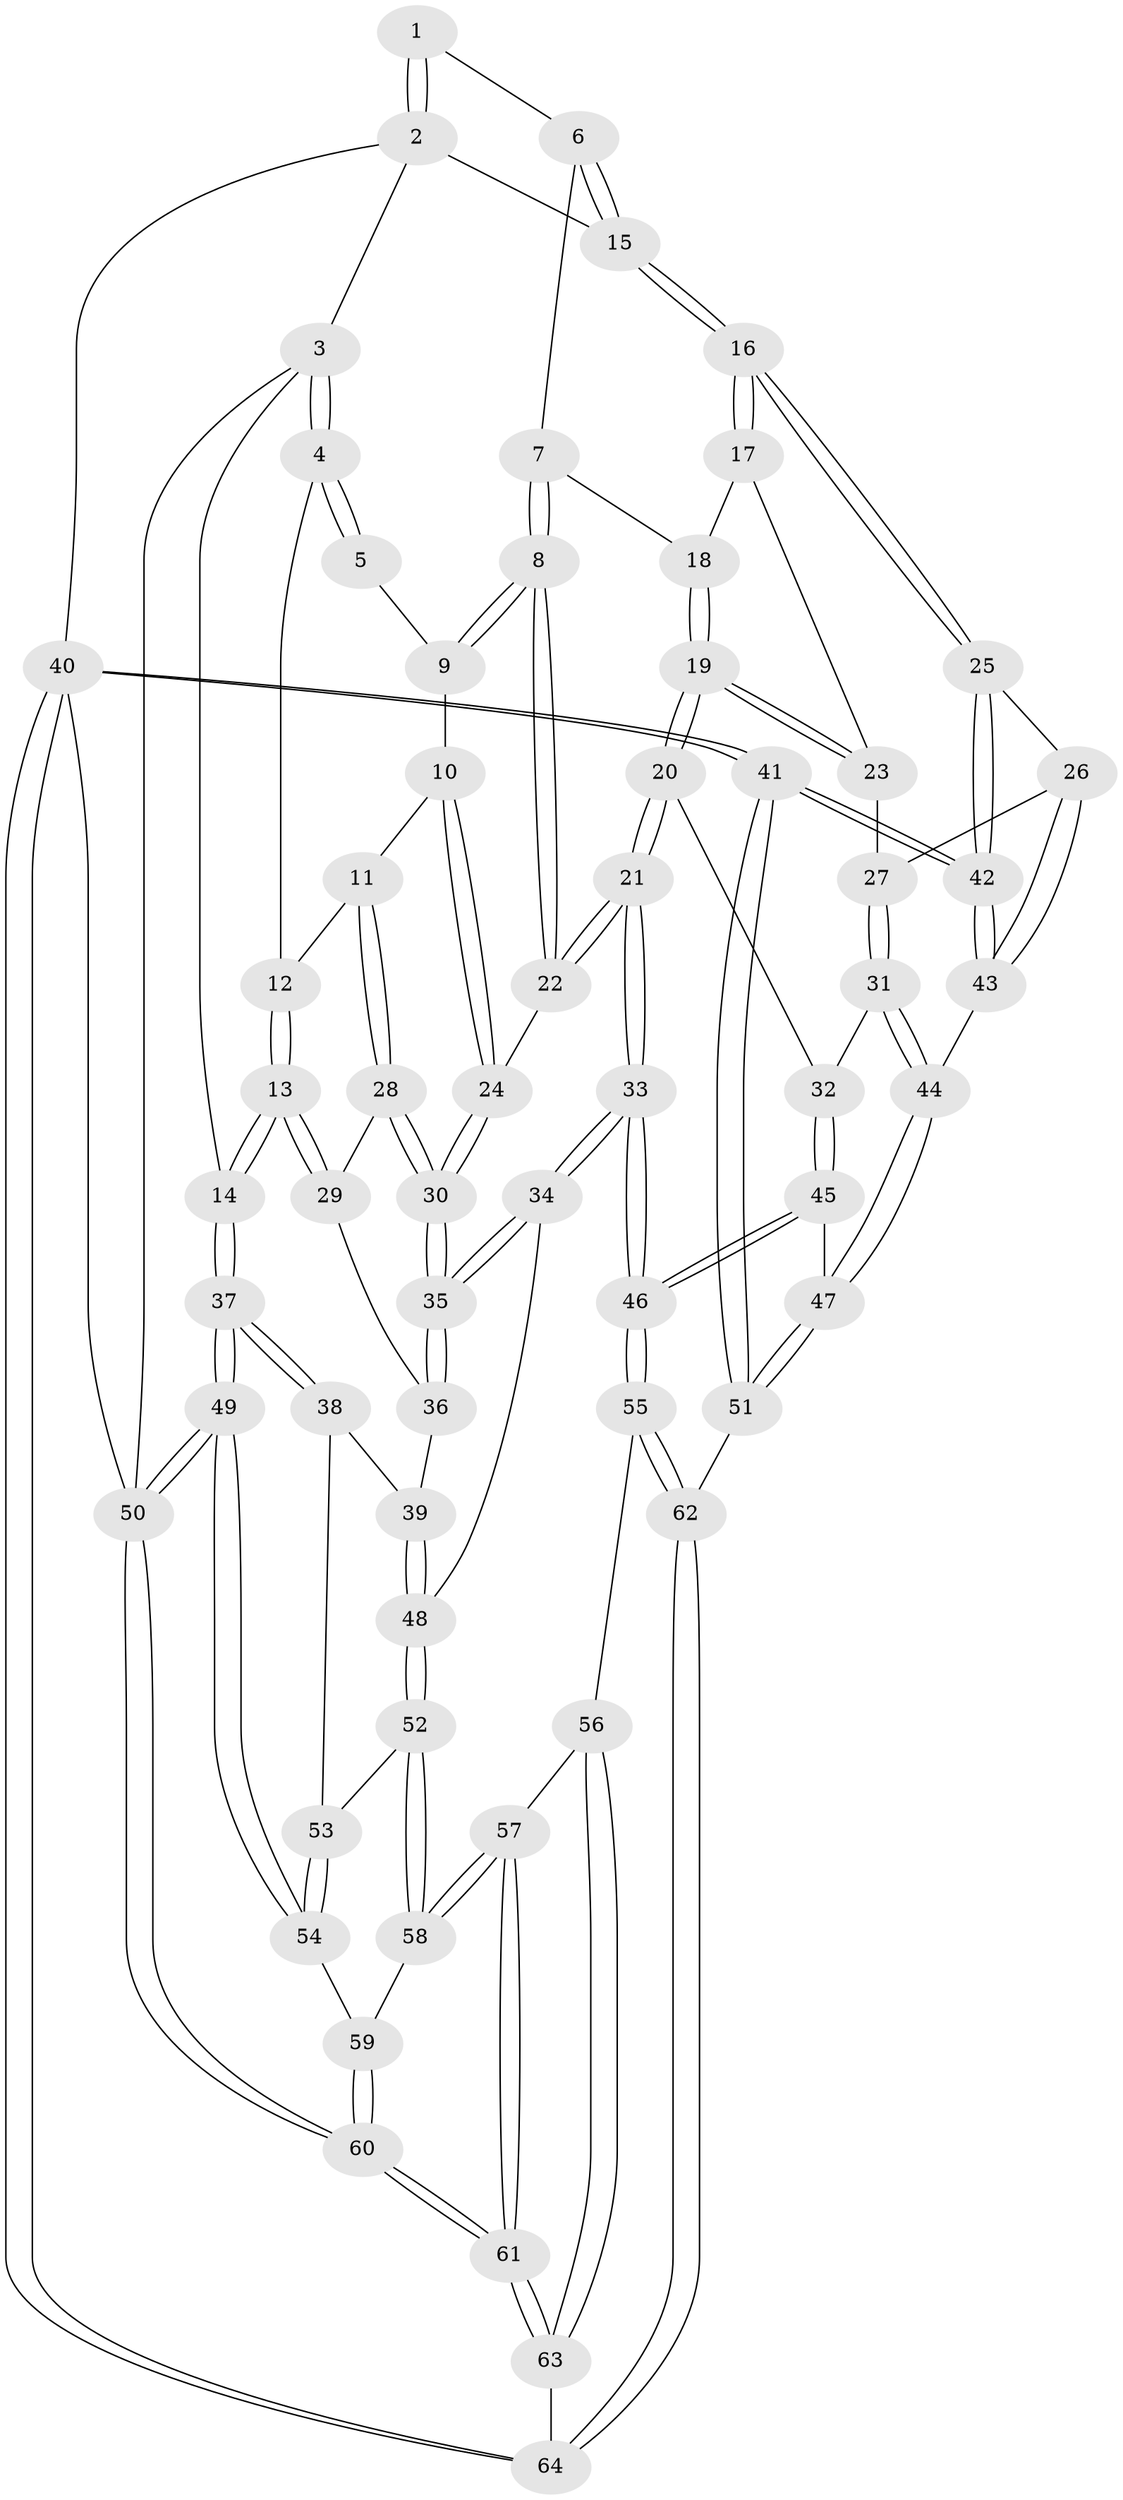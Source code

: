 // coarse degree distribution, {3: 0.1875, 4: 0.4375, 5: 0.28125, 6: 0.0625, 7: 0.03125}
// Generated by graph-tools (version 1.1) at 2025/04/03/04/25 22:04:32]
// undirected, 64 vertices, 157 edges
graph export_dot {
graph [start="1"]
  node [color=gray90,style=filled];
  1 [pos="+0.5139371677836027+0"];
  2 [pos="+1+0"];
  3 [pos="+0+0"];
  4 [pos="+0+0"];
  5 [pos="+0.2372858250390605+0"];
  6 [pos="+0.5314745364877015+0.11955945863197985"];
  7 [pos="+0.5148419890652306+0.14688739259057934"];
  8 [pos="+0.4198359258777907+0.1708874474722359"];
  9 [pos="+0.2525614461714508+0"];
  10 [pos="+0.1919367469871168+0.21484468643789226"];
  11 [pos="+0.15770868068648156+0.22888520655141897"];
  12 [pos="+0.09732015316949628+0.15109498927597054"];
  13 [pos="+0+0.25344750419223905"];
  14 [pos="+0+0.2530926497691494"];
  15 [pos="+1+0"];
  16 [pos="+1+0"];
  17 [pos="+0.8114741687066701+0.13661513817529655"];
  18 [pos="+0.5331750477456334+0.15992844038664064"];
  19 [pos="+0.66007482447388+0.2963898091103967"];
  20 [pos="+0.6508249756718323+0.351064642039754"];
  21 [pos="+0.46966917195703217+0.40358190756344825"];
  22 [pos="+0.39028538632411347+0.2249632052219878"];
  23 [pos="+0.7324482659035837+0.236159891771336"];
  24 [pos="+0.35301403919742547+0.23602343183542251"];
  25 [pos="+1+0.18889070154597398"];
  26 [pos="+0.948583062852123+0.31634238776436374"];
  27 [pos="+0.8152457505980995+0.33530207177319193"];
  28 [pos="+0.12871718606796417+0.2765463746438507"];
  29 [pos="+0.10886486721677238+0.28442714055545737"];
  30 [pos="+0.2319188332983215+0.42931002088856834"];
  31 [pos="+0.715378689370747+0.4188973179958605"];
  32 [pos="+0.6764978722788737+0.3839257646184642"];
  33 [pos="+0.4289705972555548+0.5151431583647849"];
  34 [pos="+0.23560123522232312+0.46806068688376395"];
  35 [pos="+0.23427602909816794+0.4581848158162607"];
  36 [pos="+0.07493519409172769+0.3734790937206302"];
  37 [pos="+0+0.4641334502965496"];
  38 [pos="+0+0.476009482606069"];
  39 [pos="+0.02921954621860585+0.4577752242436584"];
  40 [pos="+1+1"];
  41 [pos="+1+0.887655971873936"];
  42 [pos="+1+0.806293608899407"];
  43 [pos="+0.8556216594741418+0.4450074245158553"];
  44 [pos="+0.746180144485314+0.4690076972384096"];
  45 [pos="+0.5147454923004587+0.618479015273548"];
  46 [pos="+0.4742762301982463+0.6261945498731104"];
  47 [pos="+0.7266425079969799+0.6046048906123525"];
  48 [pos="+0.1805616771923614+0.5144256186850045"];
  49 [pos="+0+0.911527245419301"];
  50 [pos="+0+1"];
  51 [pos="+0.8552830444622737+0.7378158491818286"];
  52 [pos="+0.17396960018685512+0.5503766546779992"];
  53 [pos="+0.04015593719685366+0.5909872092212113"];
  54 [pos="+0.04242926274303991+0.6307560762076146"];
  55 [pos="+0.4691021197766312+0.6403813394336525"];
  56 [pos="+0.43906975517653346+0.6684781231496073"];
  57 [pos="+0.28369774653407925+0.7045360761783365"];
  58 [pos="+0.18064921113848056+0.6568077368690005"];
  59 [pos="+0.14418769113111127+0.6846207592761309"];
  60 [pos="+0+1"];
  61 [pos="+0.19139317066588815+1"];
  62 [pos="+0.6033948280047626+0.8248706850557563"];
  63 [pos="+0.37563856450350147+1"];
  64 [pos="+0.5460817976260455+1"];
  1 -- 2;
  1 -- 2;
  1 -- 6;
  2 -- 3;
  2 -- 15;
  2 -- 40;
  3 -- 4;
  3 -- 4;
  3 -- 14;
  3 -- 50;
  4 -- 5;
  4 -- 5;
  4 -- 12;
  5 -- 9;
  6 -- 7;
  6 -- 15;
  6 -- 15;
  7 -- 8;
  7 -- 8;
  7 -- 18;
  8 -- 9;
  8 -- 9;
  8 -- 22;
  8 -- 22;
  9 -- 10;
  10 -- 11;
  10 -- 24;
  10 -- 24;
  11 -- 12;
  11 -- 28;
  11 -- 28;
  12 -- 13;
  12 -- 13;
  13 -- 14;
  13 -- 14;
  13 -- 29;
  13 -- 29;
  14 -- 37;
  14 -- 37;
  15 -- 16;
  15 -- 16;
  16 -- 17;
  16 -- 17;
  16 -- 25;
  16 -- 25;
  17 -- 18;
  17 -- 23;
  18 -- 19;
  18 -- 19;
  19 -- 20;
  19 -- 20;
  19 -- 23;
  19 -- 23;
  20 -- 21;
  20 -- 21;
  20 -- 32;
  21 -- 22;
  21 -- 22;
  21 -- 33;
  21 -- 33;
  22 -- 24;
  23 -- 27;
  24 -- 30;
  24 -- 30;
  25 -- 26;
  25 -- 42;
  25 -- 42;
  26 -- 27;
  26 -- 43;
  26 -- 43;
  27 -- 31;
  27 -- 31;
  28 -- 29;
  28 -- 30;
  28 -- 30;
  29 -- 36;
  30 -- 35;
  30 -- 35;
  31 -- 32;
  31 -- 44;
  31 -- 44;
  32 -- 45;
  32 -- 45;
  33 -- 34;
  33 -- 34;
  33 -- 46;
  33 -- 46;
  34 -- 35;
  34 -- 35;
  34 -- 48;
  35 -- 36;
  35 -- 36;
  36 -- 39;
  37 -- 38;
  37 -- 38;
  37 -- 49;
  37 -- 49;
  38 -- 39;
  38 -- 53;
  39 -- 48;
  39 -- 48;
  40 -- 41;
  40 -- 41;
  40 -- 64;
  40 -- 64;
  40 -- 50;
  41 -- 42;
  41 -- 42;
  41 -- 51;
  41 -- 51;
  42 -- 43;
  42 -- 43;
  43 -- 44;
  44 -- 47;
  44 -- 47;
  45 -- 46;
  45 -- 46;
  45 -- 47;
  46 -- 55;
  46 -- 55;
  47 -- 51;
  47 -- 51;
  48 -- 52;
  48 -- 52;
  49 -- 50;
  49 -- 50;
  49 -- 54;
  49 -- 54;
  50 -- 60;
  50 -- 60;
  51 -- 62;
  52 -- 53;
  52 -- 58;
  52 -- 58;
  53 -- 54;
  53 -- 54;
  54 -- 59;
  55 -- 56;
  55 -- 62;
  55 -- 62;
  56 -- 57;
  56 -- 63;
  56 -- 63;
  57 -- 58;
  57 -- 58;
  57 -- 61;
  57 -- 61;
  58 -- 59;
  59 -- 60;
  59 -- 60;
  60 -- 61;
  60 -- 61;
  61 -- 63;
  61 -- 63;
  62 -- 64;
  62 -- 64;
  63 -- 64;
}
